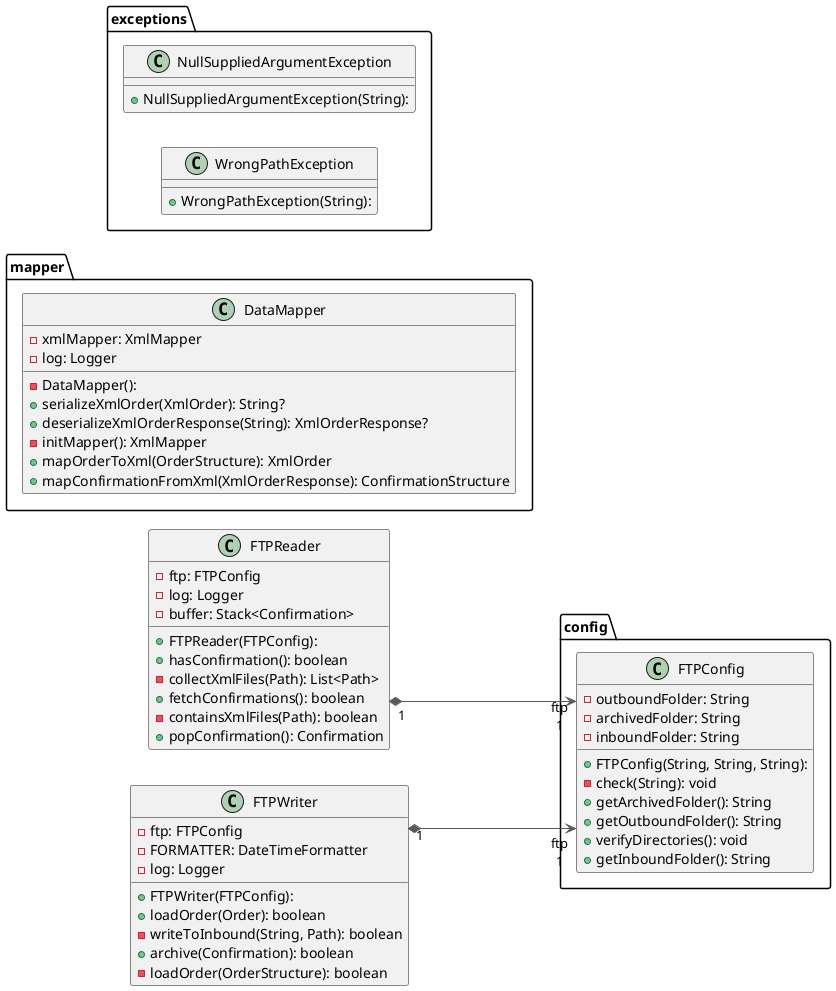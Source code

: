 @startuml

left to right direction
skinparam linetype ortho

package mapper{
    class DataMapper {
      - DataMapper():
      - xmlMapper: XmlMapper
      - log: Logger
      + serializeXmlOrder(XmlOrder): String?
      + deserializeXmlOrderResponse(String): XmlOrderResponse?
      - initMapper(): XmlMapper
      + mapOrderToXml(OrderStructure): XmlOrder
      + mapConfirmationFromXml(XmlOrderResponse): ConfirmationStructure
    }
}

package config{
    class FTPConfig {
      + FTPConfig(String, String, String):
      - outboundFolder: String
      - archivedFolder: String
      - inboundFolder: String
      - check(String): void
      + getArchivedFolder(): String
      + getOutboundFolder(): String
      + verifyDirectories(): void
      + getInboundFolder(): String
    }
}

class FTPReader {
  + FTPReader(FTPConfig):
  - ftp: FTPConfig
  - log: Logger
  - buffer: Stack<Confirmation>
  + hasConfirmation(): boolean
  - collectXmlFiles(Path): List<Path>
  + fetchConfirmations(): boolean
  - containsXmlFiles(Path): boolean
  + popConfirmation(): Confirmation
}
class FTPWriter {
  + FTPWriter(FTPConfig):
  - ftp: FTPConfig
  - FORMATTER: DateTimeFormatter
  - log: Logger
  + loadOrder(Order): boolean
  - writeToInbound(String, Path): boolean
  + archive(Confirmation): boolean
  - loadOrder(OrderStructure): boolean
}

package exceptions{
    class NullSuppliedArgumentException {
      + NullSuppliedArgumentException(String):
    }
    class WrongPathException {
      + WrongPathException(String):
    }
}

FTPReader                     "1" *-[#595959,plain]-> "ftp\n1" FTPConfig
FTPWriter                     "1" *-[#595959,plain]-> "ftp\n1" FTPConfig
@enduml
